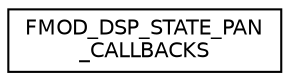 digraph "Graphical Class Hierarchy"
{
  edge [fontname="Helvetica",fontsize="10",labelfontname="Helvetica",labelfontsize="10"];
  node [fontname="Helvetica",fontsize="10",shape=record];
  rankdir="LR";
  Node1 [label="FMOD_DSP_STATE_PAN\l_CALLBACKS",height=0.2,width=0.4,color="black", fillcolor="white", style="filled",URL="$struct_f_m_o_d___d_s_p___s_t_a_t_e___p_a_n___c_a_l_l_b_a_c_k_s.html"];
}
